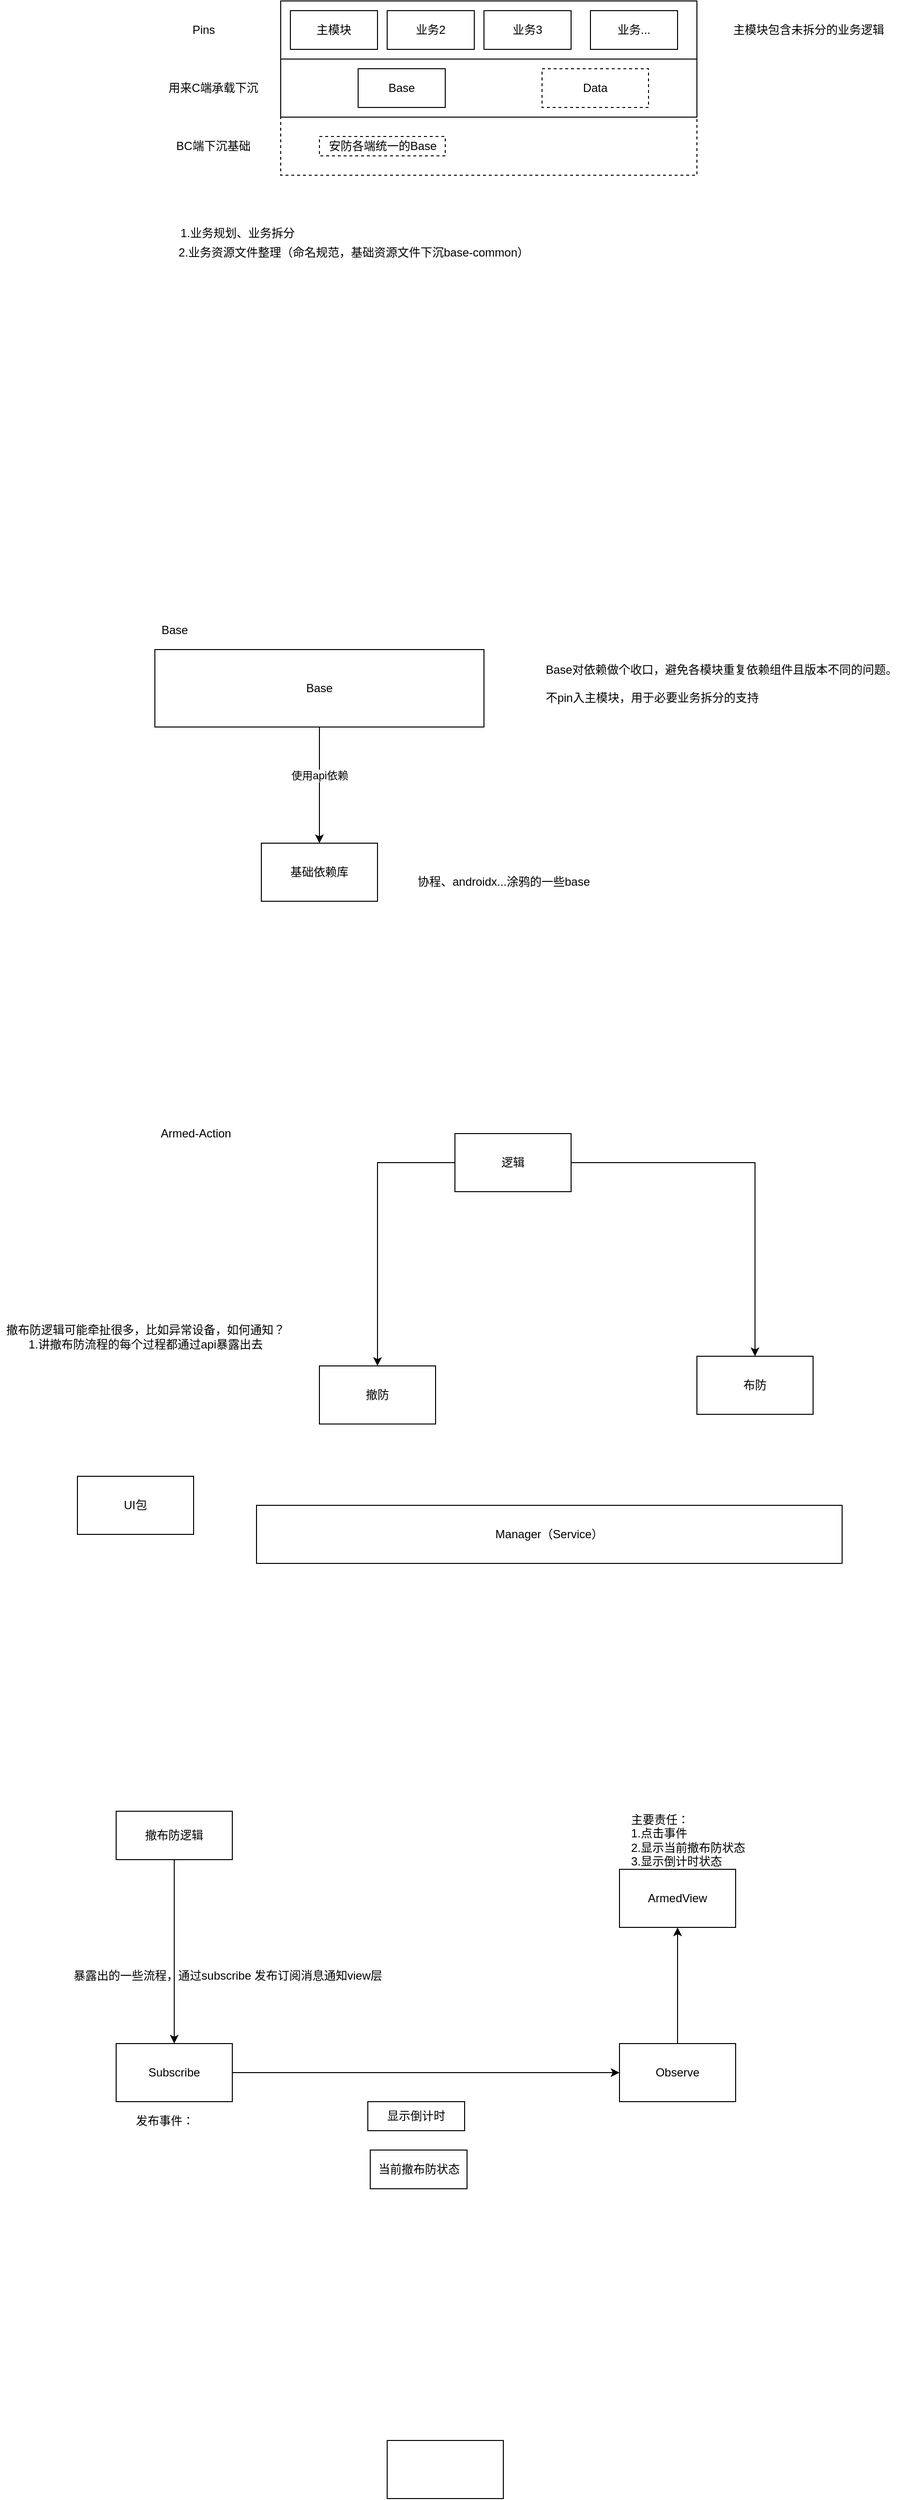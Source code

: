 <mxfile version="14.2.6" type="github">
  <diagram id="C5RBs43oDa-KdzZeNtuy" name="Page-1">
    <mxGraphModel dx="2253" dy="650" grid="1" gridSize="10" guides="1" tooltips="1" connect="1" arrows="1" fold="1" page="1" pageScale="1" pageWidth="827" pageHeight="1169" math="0" shadow="0">
      <root>
        <mxCell id="WIyWlLk6GJQsqaUBKTNV-0" />
        <mxCell id="WIyWlLk6GJQsqaUBKTNV-1" parent="WIyWlLk6GJQsqaUBKTNV-0" />
        <mxCell id="5IzvyPoYenIN4oYvT-L3-0" value="" style="whiteSpace=wrap;html=1;dashed=1;" parent="WIyWlLk6GJQsqaUBKTNV-1" vertex="1">
          <mxGeometry x="180" y="320" width="430" height="60" as="geometry" />
        </mxCell>
        <mxCell id="5IzvyPoYenIN4oYvT-L3-1" value="" style="whiteSpace=wrap;html=1;" parent="WIyWlLk6GJQsqaUBKTNV-1" vertex="1">
          <mxGeometry x="180" y="260" width="430" height="60" as="geometry" />
        </mxCell>
        <mxCell id="5IzvyPoYenIN4oYvT-L3-2" value="" style="whiteSpace=wrap;html=1;" parent="WIyWlLk6GJQsqaUBKTNV-1" vertex="1">
          <mxGeometry x="180" y="200" width="430" height="60" as="geometry" />
        </mxCell>
        <mxCell id="5IzvyPoYenIN4oYvT-L3-3" value="主模块" style="whiteSpace=wrap;html=1;" parent="WIyWlLk6GJQsqaUBKTNV-1" vertex="1">
          <mxGeometry x="190" y="210" width="90" height="40" as="geometry" />
        </mxCell>
        <mxCell id="5IzvyPoYenIN4oYvT-L3-4" value="&lt;span&gt;业务2&lt;/span&gt;" style="whiteSpace=wrap;html=1;" parent="WIyWlLk6GJQsqaUBKTNV-1" vertex="1">
          <mxGeometry x="290" y="210" width="90" height="40" as="geometry" />
        </mxCell>
        <mxCell id="5IzvyPoYenIN4oYvT-L3-5" value="&lt;span&gt;业务3&lt;/span&gt;" style="whiteSpace=wrap;html=1;" parent="WIyWlLk6GJQsqaUBKTNV-1" vertex="1">
          <mxGeometry x="390" y="210" width="90" height="40" as="geometry" />
        </mxCell>
        <mxCell id="5IzvyPoYenIN4oYvT-L3-6" value="&lt;span&gt;业务...&lt;/span&gt;" style="whiteSpace=wrap;html=1;" parent="WIyWlLk6GJQsqaUBKTNV-1" vertex="1">
          <mxGeometry x="500" y="210" width="90" height="40" as="geometry" />
        </mxCell>
        <mxCell id="5IzvyPoYenIN4oYvT-L3-7" value="用来C端承载下沉" style="text;html=1;align=center;verticalAlign=middle;resizable=0;points=[];autosize=1;" parent="WIyWlLk6GJQsqaUBKTNV-1" vertex="1">
          <mxGeometry x="55" y="280" width="110" height="20" as="geometry" />
        </mxCell>
        <mxCell id="5IzvyPoYenIN4oYvT-L3-8" value="BC端下沉基础" style="text;html=1;align=center;verticalAlign=middle;resizable=0;points=[];autosize=1;" parent="WIyWlLk6GJQsqaUBKTNV-1" vertex="1">
          <mxGeometry x="65" y="340" width="90" height="20" as="geometry" />
        </mxCell>
        <mxCell id="5IzvyPoYenIN4oYvT-L3-9" value="Pins" style="text;html=1;align=center;verticalAlign=middle;resizable=0;points=[];autosize=1;" parent="WIyWlLk6GJQsqaUBKTNV-1" vertex="1">
          <mxGeometry x="80" y="220" width="40" height="20" as="geometry" />
        </mxCell>
        <mxCell id="5IzvyPoYenIN4oYvT-L3-10" value="Data" style="rounded=0;whiteSpace=wrap;html=1;dashed=1;" parent="WIyWlLk6GJQsqaUBKTNV-1" vertex="1">
          <mxGeometry x="450" y="270" width="110" height="40" as="geometry" />
        </mxCell>
        <mxCell id="5IzvyPoYenIN4oYvT-L3-11" value="Base" style="whiteSpace=wrap;html=1;" parent="WIyWlLk6GJQsqaUBKTNV-1" vertex="1">
          <mxGeometry x="260" y="270" width="90" height="40" as="geometry" />
        </mxCell>
        <mxCell id="5IzvyPoYenIN4oYvT-L3-12" value="1.业务规划、业务拆分" style="text;html=1;align=center;verticalAlign=middle;resizable=0;points=[];autosize=1;" parent="WIyWlLk6GJQsqaUBKTNV-1" vertex="1">
          <mxGeometry x="70" y="430" width="130" height="20" as="geometry" />
        </mxCell>
        <mxCell id="5IzvyPoYenIN4oYvT-L3-13" value="2.业务资源文件整理（命名规范，基础资源文件下沉base-common）" style="text;html=1;align=center;verticalAlign=middle;resizable=0;points=[];autosize=1;" parent="WIyWlLk6GJQsqaUBKTNV-1" vertex="1">
          <mxGeometry x="65" y="450" width="380" height="20" as="geometry" />
        </mxCell>
        <mxCell id="5IzvyPoYenIN4oYvT-L3-15" value="主模块包含未拆分的业务逻辑" style="text;html=1;align=center;verticalAlign=middle;resizable=0;points=[];autosize=1;" parent="WIyWlLk6GJQsqaUBKTNV-1" vertex="1">
          <mxGeometry x="640" y="220" width="170" height="20" as="geometry" />
        </mxCell>
        <mxCell id="5IzvyPoYenIN4oYvT-L3-17" value="安防各端统一的Base" style="text;html=1;align=center;verticalAlign=middle;resizable=0;points=[];autosize=1;strokeColor=#000000;dashed=1;" parent="WIyWlLk6GJQsqaUBKTNV-1" vertex="1">
          <mxGeometry x="220" y="340" width="130" height="20" as="geometry" />
        </mxCell>
        <mxCell id="5IzvyPoYenIN4oYvT-L3-25" style="edgeStyle=orthogonalEdgeStyle;rounded=0;orthogonalLoop=1;jettySize=auto;html=1;exitX=0.5;exitY=1;exitDx=0;exitDy=0;" parent="WIyWlLk6GJQsqaUBKTNV-1" source="5IzvyPoYenIN4oYvT-L3-19" target="5IzvyPoYenIN4oYvT-L3-21" edge="1">
          <mxGeometry relative="1" as="geometry" />
        </mxCell>
        <mxCell id="5IzvyPoYenIN4oYvT-L3-26" value="使用api依赖" style="edgeLabel;html=1;align=center;verticalAlign=middle;resizable=0;points=[];" parent="5IzvyPoYenIN4oYvT-L3-25" vertex="1" connectable="0">
          <mxGeometry x="-0.167" relative="1" as="geometry">
            <mxPoint as="offset" />
          </mxGeometry>
        </mxCell>
        <mxCell id="5IzvyPoYenIN4oYvT-L3-19" value="Base" style="whiteSpace=wrap;html=1;strokeColor=#000000;" parent="WIyWlLk6GJQsqaUBKTNV-1" vertex="1">
          <mxGeometry x="50" y="870" width="340" height="80" as="geometry" />
        </mxCell>
        <mxCell id="5IzvyPoYenIN4oYvT-L3-21" value="基础依赖库" style="whiteSpace=wrap;html=1;strokeColor=#000000;" parent="WIyWlLk6GJQsqaUBKTNV-1" vertex="1">
          <mxGeometry x="160" y="1070" width="120" height="60" as="geometry" />
        </mxCell>
        <mxCell id="5IzvyPoYenIN4oYvT-L3-22" value="协程、androidx...涂鸦的一些base" style="text;html=1;align=center;verticalAlign=middle;resizable=0;points=[];autosize=1;" parent="WIyWlLk6GJQsqaUBKTNV-1" vertex="1">
          <mxGeometry x="315" y="1100" width="190" height="20" as="geometry" />
        </mxCell>
        <mxCell id="5IzvyPoYenIN4oYvT-L3-23" value="Base对依赖做个收口，避免各模块重复依赖组件且版本不同的问题。&lt;br&gt;&lt;br&gt;&lt;div style=&quot;text-align: left&quot;&gt;&lt;span&gt;不pin入主模块，用于必要业务拆分的支持&lt;/span&gt;&lt;/div&gt;" style="text;html=1;align=center;verticalAlign=middle;resizable=0;points=[];autosize=1;" parent="WIyWlLk6GJQsqaUBKTNV-1" vertex="1">
          <mxGeometry x="445" y="880" width="380" height="50" as="geometry" />
        </mxCell>
        <mxCell id="5IzvyPoYenIN4oYvT-L3-27" value="Base" style="text;html=1;align=center;verticalAlign=middle;resizable=0;points=[];autosize=1;" parent="WIyWlLk6GJQsqaUBKTNV-1" vertex="1">
          <mxGeometry x="50" y="840" width="40" height="20" as="geometry" />
        </mxCell>
        <mxCell id="REAz5d-tvxTWipJinv3c-0" value="Armed-Action&lt;br&gt;" style="text;html=1;strokeColor=none;fillColor=none;align=center;verticalAlign=middle;whiteSpace=wrap;rounded=0;" vertex="1" parent="WIyWlLk6GJQsqaUBKTNV-1">
          <mxGeometry x="30" y="1360" width="125" height="20" as="geometry" />
        </mxCell>
        <mxCell id="REAz5d-tvxTWipJinv3c-2" value="UI包" style="rounded=0;whiteSpace=wrap;html=1;" vertex="1" parent="WIyWlLk6GJQsqaUBKTNV-1">
          <mxGeometry x="-30" y="1724" width="120" height="60" as="geometry" />
        </mxCell>
        <mxCell id="REAz5d-tvxTWipJinv3c-11" style="edgeStyle=orthogonalEdgeStyle;rounded=0;orthogonalLoop=1;jettySize=auto;html=1;exitX=1;exitY=0.5;exitDx=0;exitDy=0;entryX=0.5;entryY=0;entryDx=0;entryDy=0;" edge="1" parent="WIyWlLk6GJQsqaUBKTNV-1" source="REAz5d-tvxTWipJinv3c-6" target="REAz5d-tvxTWipJinv3c-8">
          <mxGeometry relative="1" as="geometry" />
        </mxCell>
        <mxCell id="REAz5d-tvxTWipJinv3c-14" style="edgeStyle=orthogonalEdgeStyle;rounded=0;orthogonalLoop=1;jettySize=auto;html=1;exitX=0;exitY=0.5;exitDx=0;exitDy=0;entryX=0.5;entryY=0;entryDx=0;entryDy=0;" edge="1" parent="WIyWlLk6GJQsqaUBKTNV-1" source="REAz5d-tvxTWipJinv3c-6" target="REAz5d-tvxTWipJinv3c-9">
          <mxGeometry relative="1" as="geometry" />
        </mxCell>
        <mxCell id="REAz5d-tvxTWipJinv3c-6" value="逻辑" style="rounded=0;whiteSpace=wrap;html=1;" vertex="1" parent="WIyWlLk6GJQsqaUBKTNV-1">
          <mxGeometry x="360" y="1370" width="120" height="60" as="geometry" />
        </mxCell>
        <mxCell id="REAz5d-tvxTWipJinv3c-8" value="布防" style="rounded=0;whiteSpace=wrap;html=1;" vertex="1" parent="WIyWlLk6GJQsqaUBKTNV-1">
          <mxGeometry x="610" y="1600" width="120" height="60" as="geometry" />
        </mxCell>
        <mxCell id="REAz5d-tvxTWipJinv3c-9" value="撤防" style="rounded=0;whiteSpace=wrap;html=1;" vertex="1" parent="WIyWlLk6GJQsqaUBKTNV-1">
          <mxGeometry x="220" y="1610" width="120" height="60" as="geometry" />
        </mxCell>
        <mxCell id="REAz5d-tvxTWipJinv3c-15" value="Manager（Service）" style="rounded=0;whiteSpace=wrap;html=1;" vertex="1" parent="WIyWlLk6GJQsqaUBKTNV-1">
          <mxGeometry x="155" y="1754" width="605" height="60" as="geometry" />
        </mxCell>
        <mxCell id="REAz5d-tvxTWipJinv3c-18" value="撤布防逻辑可能牵扯很多，比如异常设备，如何通知？&lt;br&gt;1.讲撤布防流程的每个过程都通过api暴露出去" style="text;html=1;align=center;verticalAlign=middle;resizable=0;points=[];autosize=1;" vertex="1" parent="WIyWlLk6GJQsqaUBKTNV-1">
          <mxGeometry x="-110" y="1565" width="300" height="30" as="geometry" />
        </mxCell>
        <mxCell id="REAz5d-tvxTWipJinv3c-19" value="ArmedView" style="rounded=0;whiteSpace=wrap;html=1;" vertex="1" parent="WIyWlLk6GJQsqaUBKTNV-1">
          <mxGeometry x="530" y="2130" width="120" height="60" as="geometry" />
        </mxCell>
        <mxCell id="REAz5d-tvxTWipJinv3c-39" style="edgeStyle=orthogonalEdgeStyle;rounded=0;orthogonalLoop=1;jettySize=auto;html=1;" edge="1" parent="WIyWlLk6GJQsqaUBKTNV-1" source="REAz5d-tvxTWipJinv3c-20" target="REAz5d-tvxTWipJinv3c-23">
          <mxGeometry relative="1" as="geometry" />
        </mxCell>
        <mxCell id="REAz5d-tvxTWipJinv3c-20" value="撤布防逻辑" style="rounded=0;whiteSpace=wrap;html=1;" vertex="1" parent="WIyWlLk6GJQsqaUBKTNV-1">
          <mxGeometry x="10" y="2070" width="120" height="50" as="geometry" />
        </mxCell>
        <mxCell id="REAz5d-tvxTWipJinv3c-21" value="主要责任：&lt;br&gt;1.点击事件&lt;br&gt;2.显示当前撤布防状态&lt;br&gt;3.显示倒计时状态" style="text;html=1;align=left;verticalAlign=middle;resizable=0;points=[];autosize=1;" vertex="1" parent="WIyWlLk6GJQsqaUBKTNV-1">
          <mxGeometry x="540" y="2070" width="130" height="60" as="geometry" />
        </mxCell>
        <mxCell id="REAz5d-tvxTWipJinv3c-27" style="edgeStyle=orthogonalEdgeStyle;rounded=0;orthogonalLoop=1;jettySize=auto;html=1;exitX=1;exitY=0.5;exitDx=0;exitDy=0;" edge="1" parent="WIyWlLk6GJQsqaUBKTNV-1" source="REAz5d-tvxTWipJinv3c-23" target="REAz5d-tvxTWipJinv3c-24">
          <mxGeometry relative="1" as="geometry" />
        </mxCell>
        <mxCell id="REAz5d-tvxTWipJinv3c-23" value="Subscribe" style="rounded=0;whiteSpace=wrap;html=1;align=center;" vertex="1" parent="WIyWlLk6GJQsqaUBKTNV-1">
          <mxGeometry x="10" y="2310" width="120" height="60" as="geometry" />
        </mxCell>
        <mxCell id="REAz5d-tvxTWipJinv3c-38" style="edgeStyle=orthogonalEdgeStyle;rounded=0;orthogonalLoop=1;jettySize=auto;html=1;exitX=0.5;exitY=0;exitDx=0;exitDy=0;entryX=0.5;entryY=1;entryDx=0;entryDy=0;" edge="1" parent="WIyWlLk6GJQsqaUBKTNV-1" source="REAz5d-tvxTWipJinv3c-24" target="REAz5d-tvxTWipJinv3c-19">
          <mxGeometry relative="1" as="geometry" />
        </mxCell>
        <mxCell id="REAz5d-tvxTWipJinv3c-24" value="Observe" style="rounded=0;whiteSpace=wrap;html=1;align=center;" vertex="1" parent="WIyWlLk6GJQsqaUBKTNV-1">
          <mxGeometry x="530" y="2310" width="120" height="60" as="geometry" />
        </mxCell>
        <mxCell id="REAz5d-tvxTWipJinv3c-25" value="" style="rounded=0;whiteSpace=wrap;html=1;align=center;" vertex="1" parent="WIyWlLk6GJQsqaUBKTNV-1">
          <mxGeometry x="290" y="2720" width="120" height="60" as="geometry" />
        </mxCell>
        <mxCell id="REAz5d-tvxTWipJinv3c-30" value="发布事件：" style="text;html=1;align=center;verticalAlign=middle;resizable=0;points=[];autosize=1;" vertex="1" parent="WIyWlLk6GJQsqaUBKTNV-1">
          <mxGeometry x="20" y="2380" width="80" height="20" as="geometry" />
        </mxCell>
        <mxCell id="REAz5d-tvxTWipJinv3c-32" value="当前撤布防状态" style="whiteSpace=wrap;html=1;align=center;" vertex="1" parent="WIyWlLk6GJQsqaUBKTNV-1">
          <mxGeometry x="272.5" y="2420" width="100" height="40" as="geometry" />
        </mxCell>
        <mxCell id="REAz5d-tvxTWipJinv3c-35" value="显示倒计时" style="whiteSpace=wrap;html=1;align=center;" vertex="1" parent="WIyWlLk6GJQsqaUBKTNV-1">
          <mxGeometry x="270" y="2370" width="100" height="30" as="geometry" />
        </mxCell>
        <mxCell id="REAz5d-tvxTWipJinv3c-40" value="暴露出的一些流程，通过subscribe 发布订阅消息通知view层" style="text;html=1;align=center;verticalAlign=middle;resizable=0;points=[];autosize=1;" vertex="1" parent="WIyWlLk6GJQsqaUBKTNV-1">
          <mxGeometry x="-40" y="2230" width="330" height="20" as="geometry" />
        </mxCell>
      </root>
    </mxGraphModel>
  </diagram>
</mxfile>
